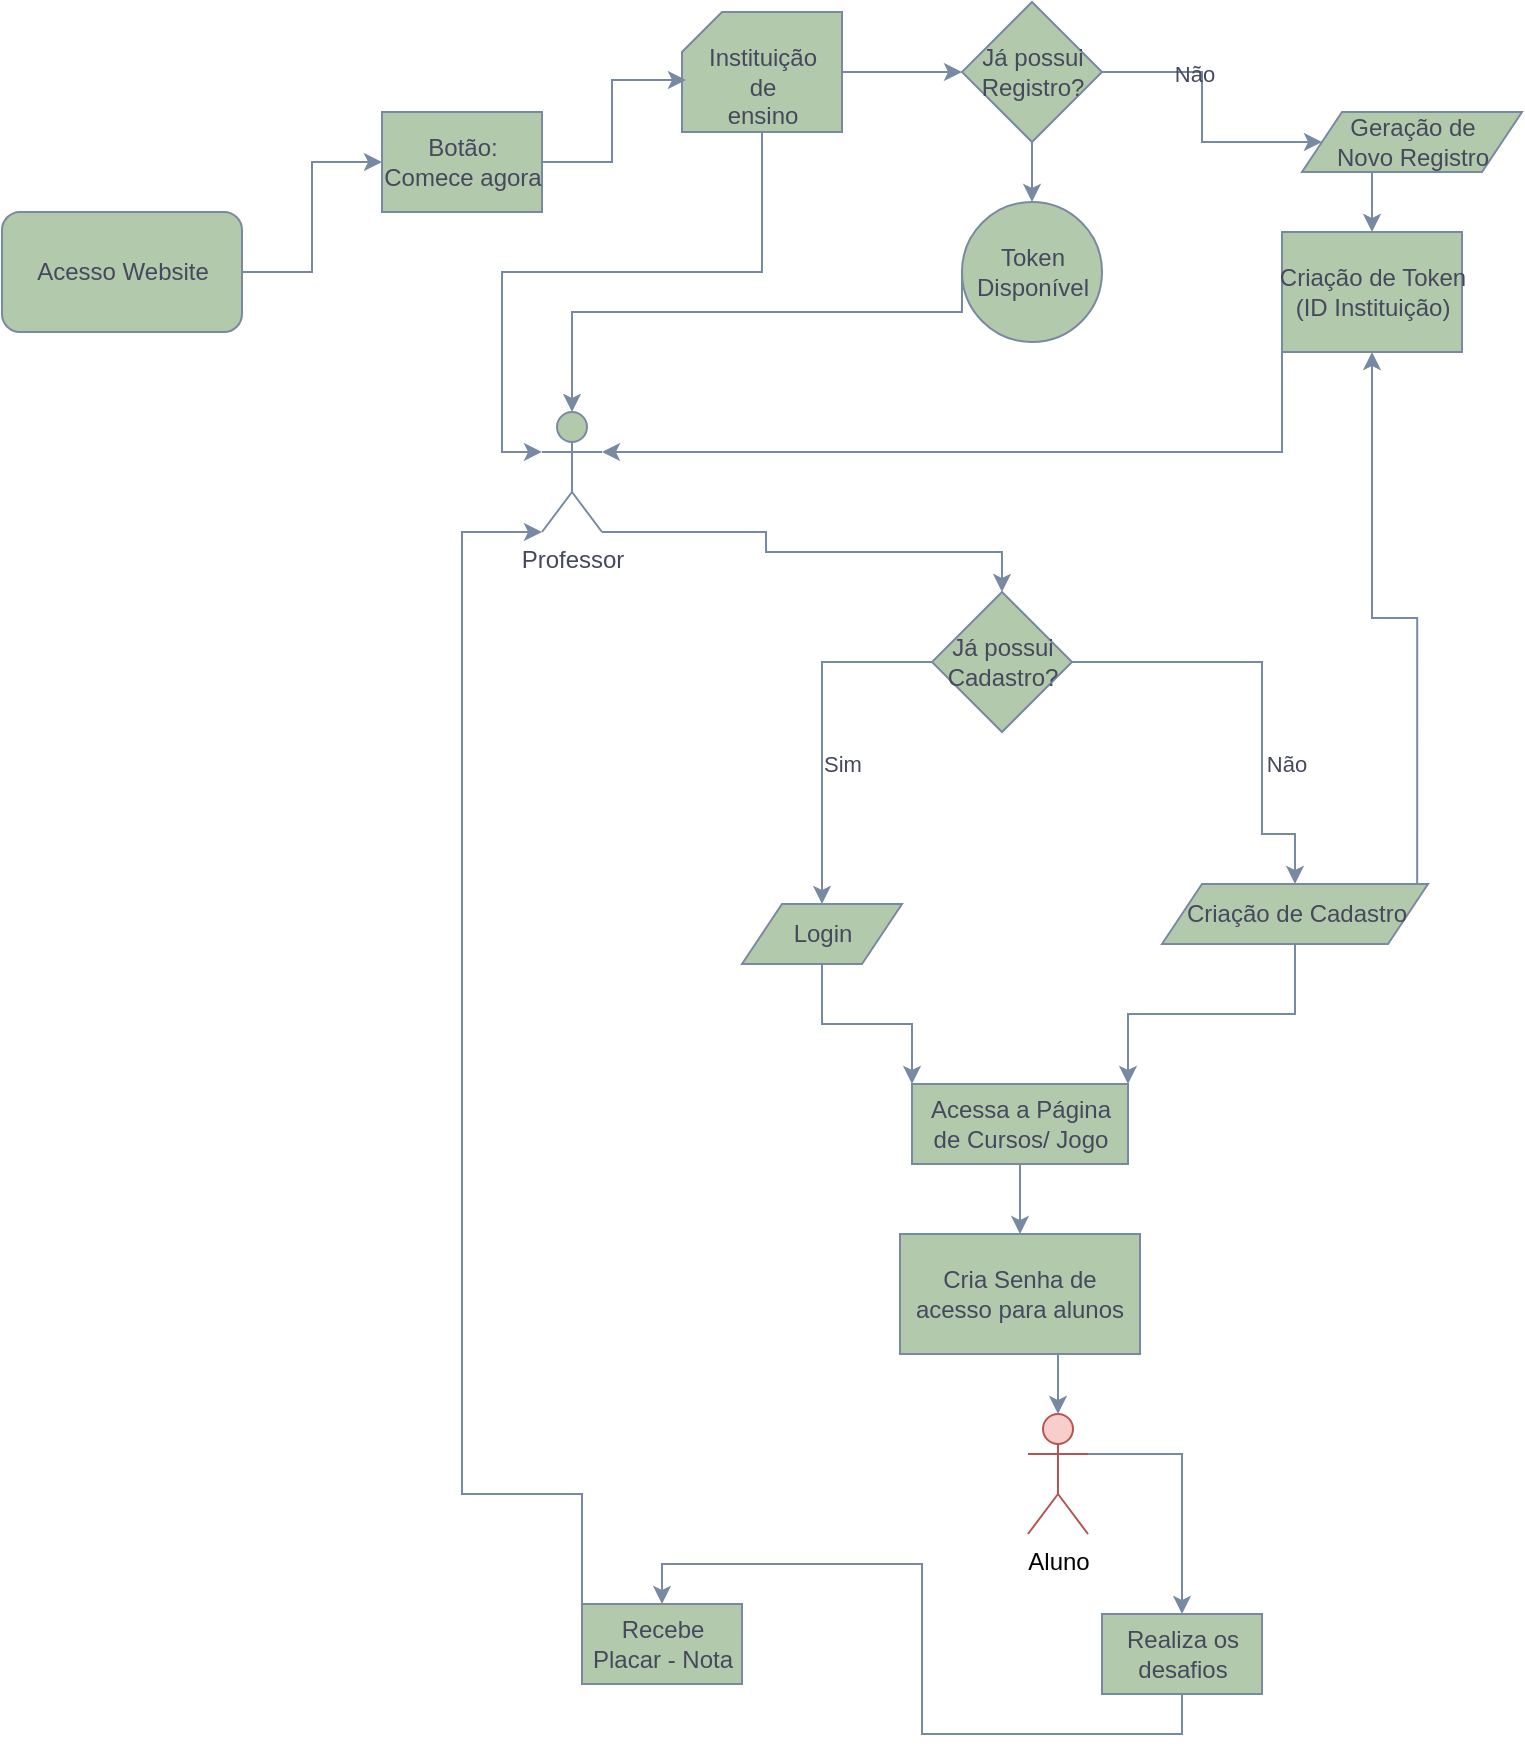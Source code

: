 <mxfile version="24.8.0">
  <diagram name="Página-1" id="I4hsoop7NNT9Jg1E3SI9">
    <mxGraphModel dx="1043" dy="942" grid="1" gridSize="10" guides="1" tooltips="1" connect="1" arrows="1" fold="1" page="1" pageScale="1" pageWidth="827" pageHeight="1169" math="0" shadow="0">
      <root>
        <mxCell id="0" />
        <mxCell id="1" parent="0" />
        <mxCell id="4sD4cu4eZYHt01S1QIPp-26" style="edgeStyle=orthogonalEdgeStyle;rounded=0;orthogonalLoop=1;jettySize=auto;html=1;exitX=1;exitY=0.5;exitDx=0;exitDy=0;entryX=0;entryY=0.5;entryDx=0;entryDy=0;labelBackgroundColor=none;strokeColor=#788AA3;fontColor=default;labelBorderColor=none;textShadow=0;fontFamily=Helvetica;" edge="1" parent="1" source="4sD4cu4eZYHt01S1QIPp-1" target="4sD4cu4eZYHt01S1QIPp-12">
          <mxGeometry relative="1" as="geometry" />
        </mxCell>
        <mxCell id="4sD4cu4eZYHt01S1QIPp-1" value="Acesso Website" style="rounded=1;html=1;labelBackgroundColor=none;fillColor=#B2C9AB;strokeColor=#788AA3;fontColor=#46495D;labelBorderColor=none;textShadow=0;fontFamily=Helvetica;" vertex="1" parent="1">
          <mxGeometry x="37" y="269" width="120" height="60" as="geometry" />
        </mxCell>
        <mxCell id="4sD4cu4eZYHt01S1QIPp-34" style="edgeStyle=orthogonalEdgeStyle;rounded=0;orthogonalLoop=1;jettySize=auto;html=1;exitX=0.5;exitY=1;exitDx=0;exitDy=0;entryX=0.5;entryY=0;entryDx=0;entryDy=0;labelBackgroundColor=none;strokeColor=#788AA3;fontColor=default;labelBorderColor=none;textShadow=0;fontFamily=Helvetica;" edge="1" parent="1" source="4sD4cu4eZYHt01S1QIPp-4" target="4sD4cu4eZYHt01S1QIPp-10">
          <mxGeometry relative="1" as="geometry" />
        </mxCell>
        <mxCell id="4sD4cu4eZYHt01S1QIPp-4" value="Realiza os &lt;br&gt;desafios" style="rounded=0;html=1;labelBackgroundColor=none;fillColor=#B2C9AB;strokeColor=#788AA3;fontColor=#46495D;labelBorderColor=none;textShadow=0;fontFamily=Helvetica;" vertex="1" parent="1">
          <mxGeometry x="587" y="970" width="80" height="40" as="geometry" />
        </mxCell>
        <mxCell id="4sD4cu4eZYHt01S1QIPp-10" value="Recebe &lt;br&gt;Placar - Nota" style="rounded=0;html=1;labelBackgroundColor=none;fillColor=#B2C9AB;strokeColor=#788AA3;fontColor=#46495D;labelBorderColor=none;textShadow=0;fontFamily=Helvetica;" vertex="1" parent="1">
          <mxGeometry x="327" y="965" width="80" height="40" as="geometry" />
        </mxCell>
        <mxCell id="4sD4cu4eZYHt01S1QIPp-77" style="edgeStyle=orthogonalEdgeStyle;rounded=0;orthogonalLoop=1;jettySize=auto;html=1;exitX=0.5;exitY=1;exitDx=0;exitDy=0;entryX=0.5;entryY=0;entryDx=0;entryDy=0;strokeColor=#788AA3;fontColor=#46495D;fillColor=#B2C9AB;" edge="1" parent="1" source="4sD4cu4eZYHt01S1QIPp-11" target="4sD4cu4eZYHt01S1QIPp-75">
          <mxGeometry relative="1" as="geometry" />
        </mxCell>
        <mxCell id="4sD4cu4eZYHt01S1QIPp-11" value="Acessa a Página &lt;br&gt;de Cursos/ Jogo" style="rounded=0;html=1;labelBackgroundColor=none;fillColor=#B2C9AB;strokeColor=#788AA3;fontColor=#46495D;labelBorderColor=none;textShadow=0;fontFamily=Helvetica;" vertex="1" parent="1">
          <mxGeometry x="492" y="705" width="108" height="40" as="geometry" />
        </mxCell>
        <mxCell id="4sD4cu4eZYHt01S1QIPp-12" value="Botão:&lt;br&gt;Comece agora" style="rounded=0;html=1;labelBackgroundColor=none;fillColor=#B2C9AB;strokeColor=#788AA3;fontColor=#46495D;labelBorderColor=none;textShadow=0;fontFamily=Helvetica;" vertex="1" parent="1">
          <mxGeometry x="227" y="219" width="80" height="50" as="geometry" />
        </mxCell>
        <mxCell id="4sD4cu4eZYHt01S1QIPp-24" style="edgeStyle=orthogonalEdgeStyle;rounded=0;orthogonalLoop=1;jettySize=auto;html=1;exitX=1;exitY=0.5;exitDx=0;exitDy=0;entryX=0.5;entryY=0;entryDx=0;entryDy=0;labelBackgroundColor=none;strokeColor=#788AA3;fontColor=default;labelBorderColor=none;textShadow=0;fontFamily=Helvetica;" edge="1" parent="1" source="4sD4cu4eZYHt01S1QIPp-18" target="4sD4cu4eZYHt01S1QIPp-25">
          <mxGeometry relative="1" as="geometry">
            <mxPoint x="557" y="652" as="targetPoint" />
            <mxPoint x="537" y="575" as="sourcePoint" />
            <Array as="points">
              <mxPoint x="667" y="494" />
              <mxPoint x="667" y="580" />
              <mxPoint x="684" y="580" />
            </Array>
          </mxGeometry>
        </mxCell>
        <mxCell id="4sD4cu4eZYHt01S1QIPp-27" value="Não" style="edgeLabel;html=1;align=center;verticalAlign=middle;resizable=0;points=[];labelBackgroundColor=none;fontColor=#46495D;labelBorderColor=none;textShadow=0;fontFamily=Helvetica;" vertex="1" connectable="0" parent="4sD4cu4eZYHt01S1QIPp-24">
          <mxGeometry x="-0.113" y="-2" relative="1" as="geometry">
            <mxPoint x="14" y="47" as="offset" />
          </mxGeometry>
        </mxCell>
        <mxCell id="4sD4cu4eZYHt01S1QIPp-29" style="edgeStyle=orthogonalEdgeStyle;rounded=0;orthogonalLoop=1;jettySize=auto;html=1;labelBackgroundColor=none;strokeColor=#788AA3;fontColor=default;exitX=0;exitY=0.5;exitDx=0;exitDy=0;labelBorderColor=none;textShadow=0;fontFamily=Helvetica;" edge="1" parent="1" source="4sD4cu4eZYHt01S1QIPp-18" target="4sD4cu4eZYHt01S1QIPp-28">
          <mxGeometry relative="1" as="geometry">
            <mxPoint x="537" y="575" as="sourcePoint" />
          </mxGeometry>
        </mxCell>
        <mxCell id="4sD4cu4eZYHt01S1QIPp-30" value="Sim" style="edgeLabel;html=1;align=center;verticalAlign=middle;resizable=0;points=[];labelBackgroundColor=none;fontColor=#46495D;labelBorderColor=none;textShadow=0;fontFamily=Helvetica;" vertex="1" connectable="0" parent="4sD4cu4eZYHt01S1QIPp-29">
          <mxGeometry x="0.089" y="2" relative="1" as="geometry">
            <mxPoint x="8" y="10" as="offset" />
          </mxGeometry>
        </mxCell>
        <mxCell id="4sD4cu4eZYHt01S1QIPp-18" value="Já possui &lt;br&gt;Cadastro?" style="rhombus;html=1;labelBackgroundColor=none;fillColor=#B2C9AB;strokeColor=#788AA3;fontColor=#46495D;labelBorderColor=none;textShadow=0;fontFamily=Helvetica;" vertex="1" parent="1">
          <mxGeometry x="502" y="459" width="70" height="70" as="geometry" />
        </mxCell>
        <mxCell id="4sD4cu4eZYHt01S1QIPp-32" style="edgeStyle=orthogonalEdgeStyle;rounded=0;orthogonalLoop=1;jettySize=auto;html=1;exitX=0.5;exitY=1;exitDx=0;exitDy=0;entryX=1;entryY=0;entryDx=0;entryDy=0;labelBackgroundColor=none;strokeColor=#788AA3;fontColor=default;labelBorderColor=none;textShadow=0;fontFamily=Helvetica;" edge="1" parent="1" source="4sD4cu4eZYHt01S1QIPp-25" target="4sD4cu4eZYHt01S1QIPp-11">
          <mxGeometry relative="1" as="geometry" />
        </mxCell>
        <mxCell id="4sD4cu4eZYHt01S1QIPp-60" style="edgeStyle=orthogonalEdgeStyle;rounded=0;orthogonalLoop=1;jettySize=auto;html=1;exitX=1;exitY=0.25;exitDx=0;exitDy=0;strokeColor=#788AA3;fontColor=#46495D;fillColor=#B2C9AB;labelBackgroundColor=none;labelBorderColor=none;textShadow=0;fontFamily=Helvetica;" edge="1" parent="1" source="4sD4cu4eZYHt01S1QIPp-25" target="4sD4cu4eZYHt01S1QIPp-50">
          <mxGeometry relative="1" as="geometry" />
        </mxCell>
        <mxCell id="4sD4cu4eZYHt01S1QIPp-25" value="Criação de Cadastro" style="shape=parallelogram;perimeter=parallelogramPerimeter;html=1;fixedSize=1;labelBackgroundColor=none;fillColor=#B2C9AB;strokeColor=#788AA3;fontColor=#46495D;labelBorderColor=none;textShadow=0;fontFamily=Helvetica;" vertex="1" parent="1">
          <mxGeometry x="617" y="605" width="133" height="30" as="geometry" />
        </mxCell>
        <mxCell id="4sD4cu4eZYHt01S1QIPp-31" style="edgeStyle=orthogonalEdgeStyle;rounded=0;orthogonalLoop=1;jettySize=auto;html=1;exitX=0.5;exitY=1;exitDx=0;exitDy=0;entryX=0;entryY=0;entryDx=0;entryDy=0;labelBackgroundColor=none;strokeColor=#788AA3;fontColor=default;labelBorderColor=none;textShadow=0;fontFamily=Helvetica;" edge="1" parent="1" source="4sD4cu4eZYHt01S1QIPp-28" target="4sD4cu4eZYHt01S1QIPp-11">
          <mxGeometry relative="1" as="geometry" />
        </mxCell>
        <mxCell id="4sD4cu4eZYHt01S1QIPp-28" value="Login" style="shape=parallelogram;perimeter=parallelogramPerimeter;html=1;fixedSize=1;labelBackgroundColor=none;fillColor=#B2C9AB;strokeColor=#788AA3;fontColor=#46495D;labelBorderColor=none;textShadow=0;fontFamily=Helvetica;" vertex="1" parent="1">
          <mxGeometry x="407" y="615" width="80" height="30" as="geometry" />
        </mxCell>
        <mxCell id="4sD4cu4eZYHt01S1QIPp-44" style="edgeStyle=orthogonalEdgeStyle;rounded=0;orthogonalLoop=1;jettySize=auto;html=1;exitX=1;exitY=0.5;exitDx=0;exitDy=0;exitPerimeter=0;entryX=0;entryY=0.5;entryDx=0;entryDy=0;strokeColor=#788AA3;fontColor=#46495D;fillColor=#B2C9AB;labelBackgroundColor=none;labelBorderColor=none;textShadow=0;fontFamily=Helvetica;" edge="1" parent="1" source="4sD4cu4eZYHt01S1QIPp-38" target="4sD4cu4eZYHt01S1QIPp-43">
          <mxGeometry relative="1" as="geometry" />
        </mxCell>
        <mxCell id="4sD4cu4eZYHt01S1QIPp-38" value="&lt;br&gt;Instituição&lt;br&gt;de&lt;br&gt;ensino" style="shape=card;html=1;size=20;labelBackgroundColor=none;fillColor=#B2C9AB;strokeColor=#788AA3;fontColor=#46495D;labelBorderColor=none;textShadow=0;fontFamily=Helvetica;" vertex="1" parent="1">
          <mxGeometry x="377" y="169" width="80" height="60" as="geometry" />
        </mxCell>
        <mxCell id="4sD4cu4eZYHt01S1QIPp-40" style="edgeStyle=orthogonalEdgeStyle;rounded=0;orthogonalLoop=1;jettySize=auto;html=1;exitX=1;exitY=0.5;exitDx=0;exitDy=0;entryX=0.025;entryY=0.567;entryDx=0;entryDy=0;entryPerimeter=0;labelBackgroundColor=none;strokeColor=#788AA3;fontColor=default;labelBorderColor=none;textShadow=0;fontFamily=Helvetica;" edge="1" parent="1" source="4sD4cu4eZYHt01S1QIPp-12" target="4sD4cu4eZYHt01S1QIPp-38">
          <mxGeometry relative="1" as="geometry" />
        </mxCell>
        <mxCell id="4sD4cu4eZYHt01S1QIPp-45" style="edgeStyle=orthogonalEdgeStyle;rounded=0;orthogonalLoop=1;jettySize=auto;html=1;exitX=1;exitY=0.5;exitDx=0;exitDy=0;strokeColor=#788AA3;fontColor=#46495D;fillColor=#B2C9AB;entryX=0;entryY=0.5;entryDx=0;entryDy=0;labelBackgroundColor=none;labelBorderColor=none;textShadow=0;fontFamily=Helvetica;" edge="1" parent="1" source="4sD4cu4eZYHt01S1QIPp-43" target="4sD4cu4eZYHt01S1QIPp-49">
          <mxGeometry relative="1" as="geometry">
            <mxPoint x="677" y="234" as="targetPoint" />
          </mxGeometry>
        </mxCell>
        <mxCell id="4sD4cu4eZYHt01S1QIPp-48" value="Não" style="edgeLabel;html=1;align=center;verticalAlign=middle;resizable=0;points=[];strokeColor=#788AA3;fontColor=#46495D;fillColor=#B2C9AB;labelBackgroundColor=none;labelBorderColor=none;textShadow=0;fontFamily=Helvetica;" vertex="1" connectable="0" parent="4sD4cu4eZYHt01S1QIPp-45">
          <mxGeometry x="-0.369" y="-1" relative="1" as="geometry">
            <mxPoint as="offset" />
          </mxGeometry>
        </mxCell>
        <mxCell id="4sD4cu4eZYHt01S1QIPp-67" value="" style="edgeStyle=orthogonalEdgeStyle;rounded=0;orthogonalLoop=1;jettySize=auto;html=1;strokeColor=#788AA3;fontColor=#46495D;fillColor=#B2C9AB;labelBackgroundColor=none;labelBorderColor=none;textShadow=0;fontFamily=Helvetica;" edge="1" parent="1" source="4sD4cu4eZYHt01S1QIPp-43" target="4sD4cu4eZYHt01S1QIPp-66">
          <mxGeometry relative="1" as="geometry" />
        </mxCell>
        <mxCell id="4sD4cu4eZYHt01S1QIPp-43" value="Já possui &lt;br&gt;Registro?" style="rhombus;html=1;labelBackgroundColor=none;fillColor=#B2C9AB;strokeColor=#788AA3;fontColor=#46495D;labelBorderColor=none;textShadow=0;fontFamily=Helvetica;" vertex="1" parent="1">
          <mxGeometry x="517" y="164" width="70" height="70" as="geometry" />
        </mxCell>
        <mxCell id="4sD4cu4eZYHt01S1QIPp-72" style="edgeStyle=orthogonalEdgeStyle;rounded=0;orthogonalLoop=1;jettySize=auto;html=1;exitX=1;exitY=1;exitDx=0;exitDy=0;exitPerimeter=0;entryX=0.5;entryY=0;entryDx=0;entryDy=0;strokeColor=#788AA3;fontColor=#46495D;fillColor=#B2C9AB;labelBackgroundColor=none;labelBorderColor=none;textShadow=0;fontFamily=Helvetica;" edge="1" parent="1" source="4sD4cu4eZYHt01S1QIPp-46" target="4sD4cu4eZYHt01S1QIPp-18">
          <mxGeometry relative="1" as="geometry">
            <Array as="points">
              <mxPoint x="419" y="429" />
              <mxPoint x="419" y="439" />
              <mxPoint x="537" y="439" />
            </Array>
          </mxGeometry>
        </mxCell>
        <mxCell id="4sD4cu4eZYHt01S1QIPp-74" style="edgeStyle=orthogonalEdgeStyle;rounded=0;orthogonalLoop=1;jettySize=auto;html=1;exitX=0;exitY=1;exitDx=0;exitDy=0;exitPerimeter=0;entryX=0;entryY=0.25;entryDx=0;entryDy=0;strokeColor=#788AA3;fontColor=#46495D;fillColor=#B2C9AB;endArrow=none;endFill=0;startArrow=classic;startFill=1;labelBackgroundColor=none;labelBorderColor=none;textShadow=0;fontFamily=Helvetica;" edge="1" parent="1" source="4sD4cu4eZYHt01S1QIPp-46" target="4sD4cu4eZYHt01S1QIPp-10">
          <mxGeometry relative="1" as="geometry">
            <Array as="points">
              <mxPoint x="267" y="429" />
              <mxPoint x="267" y="910" />
            </Array>
          </mxGeometry>
        </mxCell>
        <mxCell id="4sD4cu4eZYHt01S1QIPp-46" value="Professor" style="shape=umlActor;verticalLabelPosition=bottom;verticalAlign=top;html=1;outlineConnect=0;strokeColor=#788AA3;fontColor=#46495D;fillColor=#B2C9AB;labelBackgroundColor=none;labelBorderColor=none;textShadow=0;fontFamily=Helvetica;" vertex="1" parent="1">
          <mxGeometry x="307" y="369" width="30" height="60" as="geometry" />
        </mxCell>
        <mxCell id="4sD4cu4eZYHt01S1QIPp-51" style="edgeStyle=orthogonalEdgeStyle;rounded=0;orthogonalLoop=1;jettySize=auto;html=1;exitX=0.5;exitY=1;exitDx=0;exitDy=0;entryX=0.5;entryY=0;entryDx=0;entryDy=0;strokeColor=#788AA3;fontColor=#46495D;fillColor=#B2C9AB;labelBackgroundColor=none;labelBorderColor=none;textShadow=0;fontFamily=Helvetica;" edge="1" parent="1" source="4sD4cu4eZYHt01S1QIPp-49" target="4sD4cu4eZYHt01S1QIPp-50">
          <mxGeometry relative="1" as="geometry" />
        </mxCell>
        <mxCell id="4sD4cu4eZYHt01S1QIPp-49" value="Geração de &lt;br&gt;Novo Registro" style="shape=parallelogram;perimeter=parallelogramPerimeter;html=1;fixedSize=1;labelBackgroundColor=none;fillColor=#B2C9AB;strokeColor=#788AA3;fontColor=#46495D;labelBorderColor=none;textShadow=0;fontFamily=Helvetica;" vertex="1" parent="1">
          <mxGeometry x="687" y="219" width="110" height="30" as="geometry" />
        </mxCell>
        <mxCell id="4sD4cu4eZYHt01S1QIPp-54" value="" style="edgeStyle=orthogonalEdgeStyle;rounded=0;orthogonalLoop=1;jettySize=auto;html=1;strokeColor=#788AA3;fontColor=#46495D;fillColor=#B2C9AB;exitX=0;exitY=1;exitDx=0;exitDy=0;entryX=1;entryY=0.333;entryDx=0;entryDy=0;entryPerimeter=0;labelBackgroundColor=none;labelBorderColor=none;textShadow=0;fontFamily=Helvetica;" edge="1" parent="1" source="4sD4cu4eZYHt01S1QIPp-50" target="4sD4cu4eZYHt01S1QIPp-46">
          <mxGeometry relative="1" as="geometry" />
        </mxCell>
        <mxCell id="4sD4cu4eZYHt01S1QIPp-50" value="Criação de Token&lt;br&gt;(ID Instituição)" style="rounded=0;html=1;strokeColor=#788AA3;fontColor=#46495D;fillColor=#B2C9AB;labelBackgroundColor=none;labelBorderColor=none;textShadow=0;fontFamily=Helvetica;" vertex="1" parent="1">
          <mxGeometry x="677" y="279" width="90" height="60" as="geometry" />
        </mxCell>
        <mxCell id="4sD4cu4eZYHt01S1QIPp-58" style="edgeStyle=orthogonalEdgeStyle;rounded=0;orthogonalLoop=1;jettySize=auto;html=1;exitX=0.5;exitY=1;exitDx=0;exitDy=0;exitPerimeter=0;entryX=0;entryY=0.333;entryDx=0;entryDy=0;entryPerimeter=0;strokeColor=#788AA3;fontColor=#46495D;fillColor=#B2C9AB;labelBackgroundColor=none;labelBorderColor=none;textShadow=0;fontFamily=Helvetica;" edge="1" parent="1" source="4sD4cu4eZYHt01S1QIPp-38" target="4sD4cu4eZYHt01S1QIPp-46">
          <mxGeometry relative="1" as="geometry" />
        </mxCell>
        <mxCell id="4sD4cu4eZYHt01S1QIPp-66" value="Token&lt;br&gt;Disponível" style="ellipse;html=1;aspect=fixed;strokeColor=#788AA3;fontColor=#46495D;fillColor=#B2C9AB;labelBackgroundColor=none;labelBorderColor=none;textShadow=0;fontFamily=Helvetica;" vertex="1" parent="1">
          <mxGeometry x="517" y="264" width="70" height="70" as="geometry" />
        </mxCell>
        <mxCell id="4sD4cu4eZYHt01S1QIPp-68" style="edgeStyle=orthogonalEdgeStyle;rounded=0;orthogonalLoop=1;jettySize=auto;html=1;exitX=0;exitY=0.5;exitDx=0;exitDy=0;entryX=0.5;entryY=0;entryDx=0;entryDy=0;entryPerimeter=0;strokeColor=#788AA3;fontColor=#46495D;fillColor=#B2C9AB;labelBackgroundColor=none;labelBorderColor=none;textShadow=0;fontFamily=Helvetica;" edge="1" parent="1" source="4sD4cu4eZYHt01S1QIPp-66" target="4sD4cu4eZYHt01S1QIPp-46">
          <mxGeometry relative="1" as="geometry">
            <Array as="points">
              <mxPoint x="517" y="319" />
              <mxPoint x="322" y="319" />
            </Array>
          </mxGeometry>
        </mxCell>
        <mxCell id="4sD4cu4eZYHt01S1QIPp-75" value="Cria Senha de acesso para alunos" style="rounded=0;whiteSpace=wrap;html=1;strokeColor=#788AA3;fontColor=#46495D;fillColor=#B2C9AB;" vertex="1" parent="1">
          <mxGeometry x="486" y="780" width="120" height="60" as="geometry" />
        </mxCell>
        <mxCell id="4sD4cu4eZYHt01S1QIPp-82" value="" style="edgeStyle=orthogonalEdgeStyle;rounded=0;orthogonalLoop=1;jettySize=auto;html=1;strokeColor=#788AA3;fontColor=#46495D;fillColor=#B2C9AB;exitX=1;exitY=0.333;exitDx=0;exitDy=0;exitPerimeter=0;" edge="1" parent="1" source="4sD4cu4eZYHt01S1QIPp-76" target="4sD4cu4eZYHt01S1QIPp-4">
          <mxGeometry relative="1" as="geometry" />
        </mxCell>
        <mxCell id="4sD4cu4eZYHt01S1QIPp-76" value="Aluno" style="shape=umlActor;verticalLabelPosition=bottom;verticalAlign=top;html=1;outlineConnect=0;strokeColor=#b85450;fillColor=#f8cecc;" vertex="1" parent="1">
          <mxGeometry x="550" y="870" width="30" height="60" as="geometry" />
        </mxCell>
        <mxCell id="4sD4cu4eZYHt01S1QIPp-78" style="edgeStyle=orthogonalEdgeStyle;rounded=0;orthogonalLoop=1;jettySize=auto;html=1;exitX=0.75;exitY=1;exitDx=0;exitDy=0;entryX=0.5;entryY=0;entryDx=0;entryDy=0;entryPerimeter=0;strokeColor=#788AA3;fontColor=#46495D;fillColor=#B2C9AB;" edge="1" parent="1" source="4sD4cu4eZYHt01S1QIPp-75" target="4sD4cu4eZYHt01S1QIPp-76">
          <mxGeometry relative="1" as="geometry" />
        </mxCell>
      </root>
    </mxGraphModel>
  </diagram>
</mxfile>
